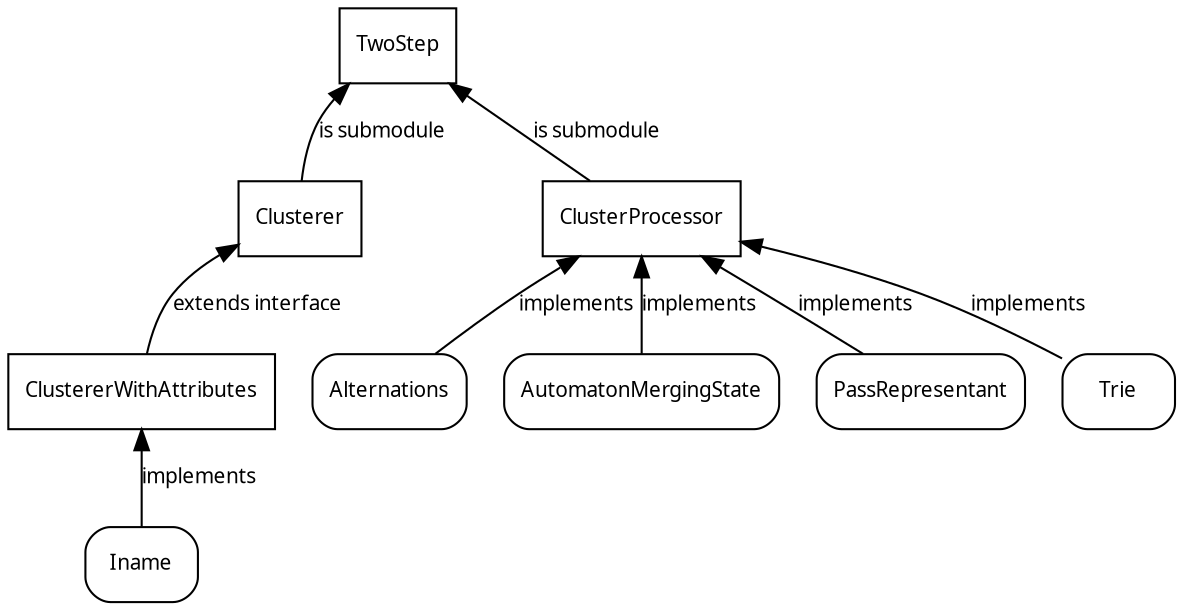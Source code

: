 digraph twostep_modules {
	node [shape = rectangle, fontname = "SFTT1000", fontsize = 10];
	edge [fontname = "SFTT1000", fontsize = 10];
	rankdir = BT;

	TwoStep;
	Clusterer -> TwoStep [label = "is submodule"];
	ClusterProcessor -> TwoStep [label = "is submodule"];

	ClustererWithAttributes -> Clusterer [label = "extends interface"];
	Iname [style = rounded];
	Iname -> ClustererWithAttributes [label = "implements"];
	
	Alternations [style = rounded];
	Alternations -> ClusterProcessor [label = "implements"];
	
	AutomatonMergingState [style = rounded];
	AutomatonMergingState -> ClusterProcessor [label = "implements"];
	
	PassRepresentant [style = rounded];
	PassRepresentant -> ClusterProcessor [label = "implements"];
	
	Trie [style = rounded];
	Trie -> ClusterProcessor [label = "implements"];
}